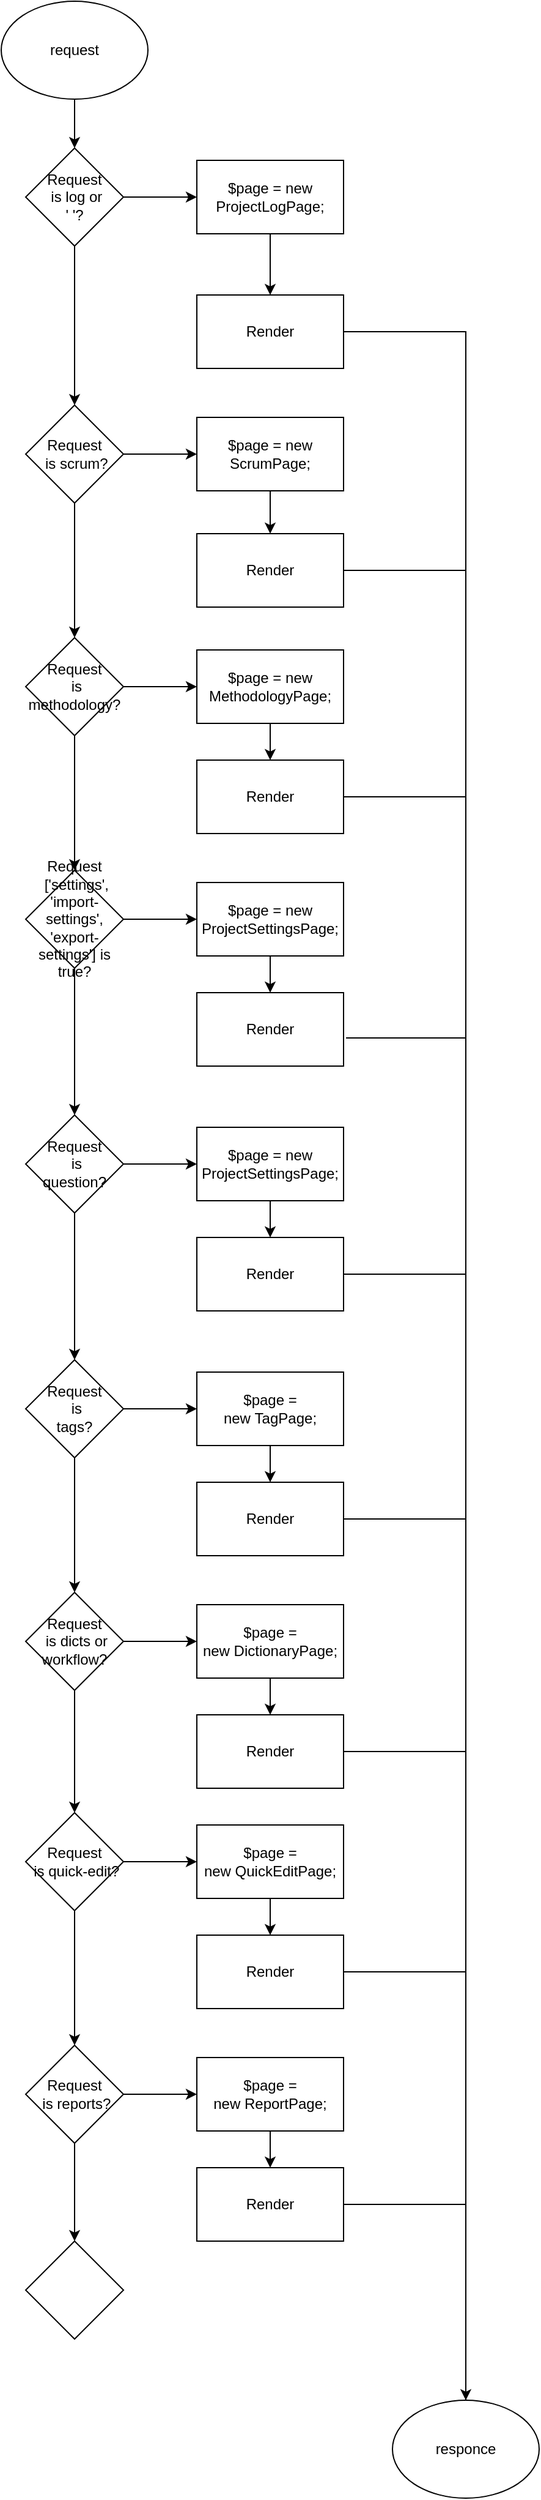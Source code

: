 <mxfile version="23.1.1" type="github">
  <diagram name="Page-1" id="74e2e168-ea6b-b213-b513-2b3c1d86103e">
    <mxGraphModel dx="1120" dy="508" grid="1" gridSize="10" guides="1" tooltips="1" connect="1" arrows="1" fold="1" page="1" pageScale="1" pageWidth="1100" pageHeight="850" background="none" math="0" shadow="0">
      <root>
        <mxCell id="0" />
        <mxCell id="1" parent="0" />
        <mxCell id="rX8bHVws03hy2yk5hLny-1" value="request" style="ellipse;whiteSpace=wrap;html=1;" parent="1" vertex="1">
          <mxGeometry x="40" y="30" width="120" height="80" as="geometry" />
        </mxCell>
        <mxCell id="rX8bHVws03hy2yk5hLny-2" value="responce" style="ellipse;whiteSpace=wrap;html=1;" parent="1" vertex="1">
          <mxGeometry x="360" y="1990" width="120" height="80" as="geometry" />
        </mxCell>
        <mxCell id="rX8bHVws03hy2yk5hLny-13" value="" style="endArrow=classic;html=1;rounded=0;exitX=0.5;exitY=1;exitDx=0;exitDy=0;entryX=0.5;entryY=0;entryDx=0;entryDy=0;" parent="1" source="rX8bHVws03hy2yk5hLny-1" target="rX8bHVws03hy2yk5hLny-14" edge="1">
          <mxGeometry width="50" height="50" relative="1" as="geometry">
            <mxPoint x="500" y="260" as="sourcePoint" />
            <mxPoint x="100" y="140" as="targetPoint" />
          </mxGeometry>
        </mxCell>
        <mxCell id="rX8bHVws03hy2yk5hLny-14" value="Request&lt;br&gt;&amp;nbsp;is log or&lt;br&gt;&#39; &#39;?" style="rhombus;whiteSpace=wrap;html=1;" parent="1" vertex="1">
          <mxGeometry x="60" y="150" width="80" height="80" as="geometry" />
        </mxCell>
        <mxCell id="VlW7znGUgv2M6Y1tv0mL-11" value="Request&lt;br style=&quot;border-color: var(--border-color);&quot;&gt;&amp;nbsp;is scrum?" style="rhombus;whiteSpace=wrap;html=1;" vertex="1" parent="1">
          <mxGeometry x="60" y="360" width="80" height="80" as="geometry" />
        </mxCell>
        <mxCell id="VlW7znGUgv2M6Y1tv0mL-12" value="" style="endArrow=classic;html=1;rounded=0;exitX=0.5;exitY=1;exitDx=0;exitDy=0;" edge="1" parent="1" source="rX8bHVws03hy2yk5hLny-14" target="VlW7znGUgv2M6Y1tv0mL-11">
          <mxGeometry width="50" height="50" relative="1" as="geometry">
            <mxPoint x="340" y="290" as="sourcePoint" />
            <mxPoint x="390" y="240" as="targetPoint" />
          </mxGeometry>
        </mxCell>
        <mxCell id="VlW7znGUgv2M6Y1tv0mL-13" value="$page = new ProjectLogPage;" style="rounded=0;whiteSpace=wrap;html=1;" vertex="1" parent="1">
          <mxGeometry x="200" y="160" width="120" height="60" as="geometry" />
        </mxCell>
        <mxCell id="VlW7znGUgv2M6Y1tv0mL-14" value="" style="endArrow=classic;html=1;rounded=0;exitX=1;exitY=0.5;exitDx=0;exitDy=0;entryX=0;entryY=0.5;entryDx=0;entryDy=0;" edge="1" parent="1" source="rX8bHVws03hy2yk5hLny-14" target="VlW7znGUgv2M6Y1tv0mL-13">
          <mxGeometry width="50" height="50" relative="1" as="geometry">
            <mxPoint x="340" y="290" as="sourcePoint" />
            <mxPoint x="390" y="240" as="targetPoint" />
          </mxGeometry>
        </mxCell>
        <mxCell id="VlW7znGUgv2M6Y1tv0mL-15" value="Render" style="rounded=0;whiteSpace=wrap;html=1;" vertex="1" parent="1">
          <mxGeometry x="200" y="270" width="120" height="60" as="geometry" />
        </mxCell>
        <mxCell id="VlW7znGUgv2M6Y1tv0mL-16" value="" style="endArrow=classic;html=1;rounded=0;exitX=0.5;exitY=1;exitDx=0;exitDy=0;entryX=0.5;entryY=0;entryDx=0;entryDy=0;" edge="1" parent="1" source="VlW7znGUgv2M6Y1tv0mL-13" target="VlW7znGUgv2M6Y1tv0mL-15">
          <mxGeometry width="50" height="50" relative="1" as="geometry">
            <mxPoint x="260" y="290" as="sourcePoint" />
            <mxPoint x="310" y="240" as="targetPoint" />
          </mxGeometry>
        </mxCell>
        <mxCell id="VlW7znGUgv2M6Y1tv0mL-17" value="$page = new ScrumPage;" style="rounded=0;whiteSpace=wrap;html=1;" vertex="1" parent="1">
          <mxGeometry x="200" y="370" width="120" height="60" as="geometry" />
        </mxCell>
        <mxCell id="VlW7znGUgv2M6Y1tv0mL-18" value="" style="endArrow=classic;html=1;rounded=0;exitX=1;exitY=0.5;exitDx=0;exitDy=0;entryX=0;entryY=0.5;entryDx=0;entryDy=0;" edge="1" parent="1" source="VlW7znGUgv2M6Y1tv0mL-11" target="VlW7znGUgv2M6Y1tv0mL-17">
          <mxGeometry width="50" height="50" relative="1" as="geometry">
            <mxPoint x="340" y="390" as="sourcePoint" />
            <mxPoint x="390" y="340" as="targetPoint" />
          </mxGeometry>
        </mxCell>
        <mxCell id="VlW7znGUgv2M6Y1tv0mL-19" value="Request&lt;br style=&quot;border-color: var(--border-color);&quot;&gt;&amp;nbsp;is methodology?" style="rhombus;whiteSpace=wrap;html=1;" vertex="1" parent="1">
          <mxGeometry x="60" y="550" width="80" height="80" as="geometry" />
        </mxCell>
        <mxCell id="VlW7znGUgv2M6Y1tv0mL-20" value="" style="endArrow=classic;html=1;rounded=0;exitX=0.5;exitY=1;exitDx=0;exitDy=0;entryX=0.5;entryY=0;entryDx=0;entryDy=0;" edge="1" parent="1" source="VlW7znGUgv2M6Y1tv0mL-11" target="VlW7znGUgv2M6Y1tv0mL-19">
          <mxGeometry width="50" height="50" relative="1" as="geometry">
            <mxPoint x="340" y="510" as="sourcePoint" />
            <mxPoint x="390" y="460" as="targetPoint" />
          </mxGeometry>
        </mxCell>
        <mxCell id="VlW7znGUgv2M6Y1tv0mL-21" value="$page = new MethodologyPage;" style="rounded=0;whiteSpace=wrap;html=1;" vertex="1" parent="1">
          <mxGeometry x="200" y="560" width="120" height="60" as="geometry" />
        </mxCell>
        <mxCell id="VlW7znGUgv2M6Y1tv0mL-22" value="" style="endArrow=classic;html=1;rounded=0;exitX=1;exitY=0.5;exitDx=0;exitDy=0;entryX=0;entryY=0.5;entryDx=0;entryDy=0;" edge="1" parent="1" source="VlW7znGUgv2M6Y1tv0mL-19" target="VlW7znGUgv2M6Y1tv0mL-21">
          <mxGeometry width="50" height="50" relative="1" as="geometry">
            <mxPoint x="340" y="590" as="sourcePoint" />
            <mxPoint x="390" y="540" as="targetPoint" />
          </mxGeometry>
        </mxCell>
        <mxCell id="VlW7znGUgv2M6Y1tv0mL-23" value="Render" style="rounded=0;whiteSpace=wrap;html=1;" vertex="1" parent="1">
          <mxGeometry x="200" y="465" width="120" height="60" as="geometry" />
        </mxCell>
        <mxCell id="VlW7znGUgv2M6Y1tv0mL-24" value="" style="endArrow=classic;html=1;rounded=0;exitX=0.5;exitY=1;exitDx=0;exitDy=0;entryX=0.5;entryY=0;entryDx=0;entryDy=0;" edge="1" parent="1" source="VlW7znGUgv2M6Y1tv0mL-17" target="VlW7znGUgv2M6Y1tv0mL-23">
          <mxGeometry width="50" height="50" relative="1" as="geometry">
            <mxPoint x="340" y="510" as="sourcePoint" />
            <mxPoint x="390" y="460" as="targetPoint" />
          </mxGeometry>
        </mxCell>
        <mxCell id="VlW7znGUgv2M6Y1tv0mL-25" value="Render" style="rounded=0;whiteSpace=wrap;html=1;" vertex="1" parent="1">
          <mxGeometry x="200" y="650" width="120" height="60" as="geometry" />
        </mxCell>
        <mxCell id="VlW7znGUgv2M6Y1tv0mL-26" value="" style="endArrow=classic;html=1;rounded=0;exitX=0.5;exitY=1;exitDx=0;exitDy=0;entryX=0.5;entryY=0;entryDx=0;entryDy=0;" edge="1" parent="1" source="VlW7znGUgv2M6Y1tv0mL-21" target="VlW7znGUgv2M6Y1tv0mL-25">
          <mxGeometry width="50" height="50" relative="1" as="geometry">
            <mxPoint x="340" y="750" as="sourcePoint" />
            <mxPoint x="390" y="700" as="targetPoint" />
          </mxGeometry>
        </mxCell>
        <mxCell id="VlW7znGUgv2M6Y1tv0mL-27" value="Request&lt;br style=&quot;border-color: var(--border-color);&quot;&gt;&amp;nbsp;[&#39;settings&#39;, &#39;import-settings&#39;, &#39;export-settings&#39;] is true?" style="rhombus;whiteSpace=wrap;html=1;" vertex="1" parent="1">
          <mxGeometry x="60" y="740" width="80" height="80" as="geometry" />
        </mxCell>
        <mxCell id="VlW7znGUgv2M6Y1tv0mL-28" value="" style="endArrow=classic;html=1;rounded=0;exitX=0.5;exitY=1;exitDx=0;exitDy=0;entryX=0.5;entryY=0;entryDx=0;entryDy=0;" edge="1" parent="1" source="VlW7znGUgv2M6Y1tv0mL-19" target="VlW7znGUgv2M6Y1tv0mL-27">
          <mxGeometry width="50" height="50" relative="1" as="geometry">
            <mxPoint x="340" y="750" as="sourcePoint" />
            <mxPoint x="390" y="700" as="targetPoint" />
          </mxGeometry>
        </mxCell>
        <mxCell id="VlW7znGUgv2M6Y1tv0mL-29" value="$page = new ProjectSettingsPage;" style="rounded=0;whiteSpace=wrap;html=1;" vertex="1" parent="1">
          <mxGeometry x="200" y="750" width="120" height="60" as="geometry" />
        </mxCell>
        <mxCell id="VlW7znGUgv2M6Y1tv0mL-30" value="" style="endArrow=classic;html=1;rounded=0;exitX=1;exitY=0.5;exitDx=0;exitDy=0;entryX=0;entryY=0.5;entryDx=0;entryDy=0;" edge="1" parent="1" source="VlW7znGUgv2M6Y1tv0mL-27" target="VlW7znGUgv2M6Y1tv0mL-29">
          <mxGeometry width="50" height="50" relative="1" as="geometry">
            <mxPoint x="340" y="750" as="sourcePoint" />
            <mxPoint x="390" y="700" as="targetPoint" />
          </mxGeometry>
        </mxCell>
        <mxCell id="VlW7znGUgv2M6Y1tv0mL-31" value="Render" style="rounded=0;whiteSpace=wrap;html=1;" vertex="1" parent="1">
          <mxGeometry x="200" y="840" width="120" height="60" as="geometry" />
        </mxCell>
        <mxCell id="VlW7znGUgv2M6Y1tv0mL-32" value="" style="endArrow=classic;html=1;rounded=0;exitX=0.5;exitY=1;exitDx=0;exitDy=0;entryX=0.5;entryY=0;entryDx=0;entryDy=0;" edge="1" parent="1" source="VlW7znGUgv2M6Y1tv0mL-29" target="VlW7znGUgv2M6Y1tv0mL-31">
          <mxGeometry width="50" height="50" relative="1" as="geometry">
            <mxPoint x="340" y="750" as="sourcePoint" />
            <mxPoint x="390" y="700" as="targetPoint" />
          </mxGeometry>
        </mxCell>
        <mxCell id="VlW7znGUgv2M6Y1tv0mL-33" value="Request&lt;br style=&quot;border-color: var(--border-color);&quot;&gt;&amp;nbsp;is&lt;br&gt;question&lt;span style=&quot;background-color: initial;&quot;&gt;?&lt;/span&gt;" style="rhombus;whiteSpace=wrap;html=1;" vertex="1" parent="1">
          <mxGeometry x="60" y="940" width="80" height="80" as="geometry" />
        </mxCell>
        <mxCell id="VlW7znGUgv2M6Y1tv0mL-34" value="" style="endArrow=classic;html=1;rounded=0;exitX=0.5;exitY=1;exitDx=0;exitDy=0;entryX=0.5;entryY=0;entryDx=0;entryDy=0;" edge="1" parent="1" source="VlW7znGUgv2M6Y1tv0mL-27" target="VlW7znGUgv2M6Y1tv0mL-33">
          <mxGeometry width="50" height="50" relative="1" as="geometry">
            <mxPoint x="340" y="970" as="sourcePoint" />
            <mxPoint x="390" y="920" as="targetPoint" />
          </mxGeometry>
        </mxCell>
        <mxCell id="VlW7znGUgv2M6Y1tv0mL-35" value="$page = new ProjectSettingsPage;" style="rounded=0;whiteSpace=wrap;html=1;" vertex="1" parent="1">
          <mxGeometry x="200" y="950" width="120" height="60" as="geometry" />
        </mxCell>
        <mxCell id="VlW7znGUgv2M6Y1tv0mL-36" value="" style="endArrow=classic;html=1;rounded=0;exitX=1;exitY=0.5;exitDx=0;exitDy=0;entryX=0;entryY=0.5;entryDx=0;entryDy=0;" edge="1" parent="1" source="VlW7znGUgv2M6Y1tv0mL-33" target="VlW7znGUgv2M6Y1tv0mL-35">
          <mxGeometry width="50" height="50" relative="1" as="geometry">
            <mxPoint x="340" y="970" as="sourcePoint" />
            <mxPoint x="390" y="920" as="targetPoint" />
          </mxGeometry>
        </mxCell>
        <mxCell id="VlW7znGUgv2M6Y1tv0mL-37" value="Render" style="rounded=0;whiteSpace=wrap;html=1;" vertex="1" parent="1">
          <mxGeometry x="200" y="1040" width="120" height="60" as="geometry" />
        </mxCell>
        <mxCell id="VlW7znGUgv2M6Y1tv0mL-38" value="" style="endArrow=classic;html=1;rounded=0;exitX=0.5;exitY=1;exitDx=0;exitDy=0;entryX=0.5;entryY=0;entryDx=0;entryDy=0;" edge="1" parent="1" source="VlW7znGUgv2M6Y1tv0mL-35" target="VlW7znGUgv2M6Y1tv0mL-37">
          <mxGeometry width="50" height="50" relative="1" as="geometry">
            <mxPoint x="340" y="970" as="sourcePoint" />
            <mxPoint x="390" y="920" as="targetPoint" />
          </mxGeometry>
        </mxCell>
        <mxCell id="VlW7znGUgv2M6Y1tv0mL-39" value="Request&lt;br style=&quot;border-color: var(--border-color);&quot;&gt;&amp;nbsp;is&lt;br&gt;tags&lt;span style=&quot;background-color: initial;&quot;&gt;?&lt;/span&gt;" style="rhombus;whiteSpace=wrap;html=1;" vertex="1" parent="1">
          <mxGeometry x="60" y="1140" width="80" height="80" as="geometry" />
        </mxCell>
        <mxCell id="VlW7znGUgv2M6Y1tv0mL-40" value="$page = new&amp;nbsp;TagPage&lt;span style=&quot;background-color: initial;&quot;&gt;;&lt;/span&gt;" style="rounded=0;whiteSpace=wrap;html=1;" vertex="1" parent="1">
          <mxGeometry x="200" y="1150" width="120" height="60" as="geometry" />
        </mxCell>
        <mxCell id="VlW7znGUgv2M6Y1tv0mL-41" value="Render" style="rounded=0;whiteSpace=wrap;html=1;" vertex="1" parent="1">
          <mxGeometry x="200" y="1240" width="120" height="60" as="geometry" />
        </mxCell>
        <mxCell id="VlW7znGUgv2M6Y1tv0mL-42" value="" style="endArrow=classic;html=1;rounded=0;exitX=1;exitY=0.5;exitDx=0;exitDy=0;entryX=0;entryY=0.5;entryDx=0;entryDy=0;" edge="1" parent="1" source="VlW7znGUgv2M6Y1tv0mL-39" target="VlW7znGUgv2M6Y1tv0mL-40">
          <mxGeometry width="50" height="50" relative="1" as="geometry">
            <mxPoint x="340" y="1330" as="sourcePoint" />
            <mxPoint x="390" y="1280" as="targetPoint" />
          </mxGeometry>
        </mxCell>
        <mxCell id="VlW7znGUgv2M6Y1tv0mL-43" value="" style="endArrow=classic;html=1;rounded=0;exitX=0.5;exitY=1;exitDx=0;exitDy=0;entryX=0.5;entryY=0;entryDx=0;entryDy=0;" edge="1" parent="1" source="VlW7znGUgv2M6Y1tv0mL-40" target="VlW7znGUgv2M6Y1tv0mL-41">
          <mxGeometry width="50" height="50" relative="1" as="geometry">
            <mxPoint x="340" y="1330" as="sourcePoint" />
            <mxPoint x="390" y="1280" as="targetPoint" />
          </mxGeometry>
        </mxCell>
        <mxCell id="VlW7znGUgv2M6Y1tv0mL-44" value="" style="endArrow=classic;html=1;rounded=0;exitX=0.5;exitY=1;exitDx=0;exitDy=0;entryX=0.5;entryY=0;entryDx=0;entryDy=0;" edge="1" parent="1" source="VlW7znGUgv2M6Y1tv0mL-33" target="VlW7znGUgv2M6Y1tv0mL-39">
          <mxGeometry width="50" height="50" relative="1" as="geometry">
            <mxPoint x="340" y="1090" as="sourcePoint" />
            <mxPoint x="390" y="1040" as="targetPoint" />
          </mxGeometry>
        </mxCell>
        <mxCell id="VlW7znGUgv2M6Y1tv0mL-45" value="Request&lt;br style=&quot;border-color: var(--border-color);&quot;&gt;&amp;nbsp;is&amp;nbsp;dicts or&lt;br&gt;workflow&lt;span style=&quot;background-color: initial;&quot;&gt;?&lt;/span&gt;" style="rhombus;whiteSpace=wrap;html=1;" vertex="1" parent="1">
          <mxGeometry x="60" y="1330" width="80" height="80" as="geometry" />
        </mxCell>
        <mxCell id="VlW7znGUgv2M6Y1tv0mL-46" value="$page = new&amp;nbsp;DictionaryPage&lt;span style=&quot;background-color: initial;&quot;&gt;;&lt;/span&gt;" style="rounded=0;whiteSpace=wrap;html=1;" vertex="1" parent="1">
          <mxGeometry x="200" y="1340" width="120" height="60" as="geometry" />
        </mxCell>
        <mxCell id="VlW7znGUgv2M6Y1tv0mL-47" value="" style="endArrow=classic;html=1;rounded=0;exitX=1;exitY=0.5;exitDx=0;exitDy=0;entryX=0;entryY=0.5;entryDx=0;entryDy=0;" edge="1" parent="1" source="VlW7znGUgv2M6Y1tv0mL-45" target="VlW7znGUgv2M6Y1tv0mL-46">
          <mxGeometry width="50" height="50" relative="1" as="geometry">
            <mxPoint x="340" y="1440" as="sourcePoint" />
            <mxPoint x="390" y="1390" as="targetPoint" />
          </mxGeometry>
        </mxCell>
        <mxCell id="VlW7znGUgv2M6Y1tv0mL-48" value="" style="endArrow=classic;html=1;rounded=0;exitX=0.5;exitY=1;exitDx=0;exitDy=0;" edge="1" parent="1" source="VlW7znGUgv2M6Y1tv0mL-39" target="VlW7znGUgv2M6Y1tv0mL-45">
          <mxGeometry width="50" height="50" relative="1" as="geometry">
            <mxPoint x="340" y="1440" as="sourcePoint" />
            <mxPoint x="390" y="1390" as="targetPoint" />
          </mxGeometry>
        </mxCell>
        <mxCell id="VlW7znGUgv2M6Y1tv0mL-49" value="Render" style="rounded=0;whiteSpace=wrap;html=1;" vertex="1" parent="1">
          <mxGeometry x="200" y="1430" width="120" height="60" as="geometry" />
        </mxCell>
        <mxCell id="VlW7znGUgv2M6Y1tv0mL-50" value="" style="endArrow=classic;html=1;rounded=0;exitX=0.5;exitY=1;exitDx=0;exitDy=0;entryX=0.5;entryY=0;entryDx=0;entryDy=0;" edge="1" parent="1" source="VlW7znGUgv2M6Y1tv0mL-46" target="VlW7znGUgv2M6Y1tv0mL-49">
          <mxGeometry width="50" height="50" relative="1" as="geometry">
            <mxPoint x="340" y="1440" as="sourcePoint" />
            <mxPoint x="390" y="1390" as="targetPoint" />
          </mxGeometry>
        </mxCell>
        <mxCell id="VlW7znGUgv2M6Y1tv0mL-51" value="Request&lt;br style=&quot;border-color: var(--border-color);&quot;&gt;&amp;nbsp;is quick-edit&lt;span style=&quot;background-color: initial;&quot;&gt;?&lt;/span&gt;" style="rhombus;whiteSpace=wrap;html=1;" vertex="1" parent="1">
          <mxGeometry x="60" y="1510" width="80" height="80" as="geometry" />
        </mxCell>
        <mxCell id="VlW7znGUgv2M6Y1tv0mL-52" value="$page = new&amp;nbsp;QuickEditPage&lt;span style=&quot;background-color: initial;&quot;&gt;;&lt;/span&gt;" style="rounded=0;whiteSpace=wrap;html=1;" vertex="1" parent="1">
          <mxGeometry x="200" y="1520" width="120" height="60" as="geometry" />
        </mxCell>
        <mxCell id="VlW7znGUgv2M6Y1tv0mL-53" value="" style="endArrow=classic;html=1;rounded=0;exitX=1;exitY=0.5;exitDx=0;exitDy=0;entryX=0;entryY=0.5;entryDx=0;entryDy=0;" edge="1" parent="1" source="VlW7znGUgv2M6Y1tv0mL-51" target="VlW7znGUgv2M6Y1tv0mL-52">
          <mxGeometry width="50" height="50" relative="1" as="geometry">
            <mxPoint x="340" y="1560" as="sourcePoint" />
            <mxPoint x="390" y="1510" as="targetPoint" />
          </mxGeometry>
        </mxCell>
        <mxCell id="VlW7znGUgv2M6Y1tv0mL-54" value="Render" style="rounded=0;whiteSpace=wrap;html=1;" vertex="1" parent="1">
          <mxGeometry x="200" y="1610" width="120" height="60" as="geometry" />
        </mxCell>
        <mxCell id="VlW7znGUgv2M6Y1tv0mL-55" value="" style="endArrow=classic;html=1;rounded=0;exitX=0.5;exitY=1;exitDx=0;exitDy=0;entryX=0.5;entryY=0;entryDx=0;entryDy=0;" edge="1" parent="1" source="VlW7znGUgv2M6Y1tv0mL-52" target="VlW7znGUgv2M6Y1tv0mL-54">
          <mxGeometry width="50" height="50" relative="1" as="geometry">
            <mxPoint x="340" y="1560" as="sourcePoint" />
            <mxPoint x="390" y="1510" as="targetPoint" />
          </mxGeometry>
        </mxCell>
        <mxCell id="VlW7znGUgv2M6Y1tv0mL-56" value="" style="endArrow=classic;html=1;rounded=0;exitX=0.5;exitY=1;exitDx=0;exitDy=0;entryX=0.5;entryY=0;entryDx=0;entryDy=0;" edge="1" parent="1" source="VlW7znGUgv2M6Y1tv0mL-45" target="VlW7znGUgv2M6Y1tv0mL-51">
          <mxGeometry width="50" height="50" relative="1" as="geometry">
            <mxPoint x="340" y="1560" as="sourcePoint" />
            <mxPoint x="390" y="1510" as="targetPoint" />
          </mxGeometry>
        </mxCell>
        <mxCell id="VlW7znGUgv2M6Y1tv0mL-57" value="Request&lt;br style=&quot;border-color: var(--border-color);&quot;&gt;&amp;nbsp;is&amp;nbsp;reports&lt;span style=&quot;background-color: initial;&quot;&gt;?&lt;/span&gt;" style="rhombus;whiteSpace=wrap;html=1;" vertex="1" parent="1">
          <mxGeometry x="60" y="1700" width="80" height="80" as="geometry" />
        </mxCell>
        <mxCell id="VlW7znGUgv2M6Y1tv0mL-58" value="$page = new&amp;nbsp;ReportPage&lt;span style=&quot;background-color: initial;&quot;&gt;;&lt;/span&gt;" style="rounded=0;whiteSpace=wrap;html=1;" vertex="1" parent="1">
          <mxGeometry x="200" y="1710" width="120" height="60" as="geometry" />
        </mxCell>
        <mxCell id="VlW7znGUgv2M6Y1tv0mL-59" value="" style="endArrow=classic;html=1;rounded=0;exitX=1;exitY=0.5;exitDx=0;exitDy=0;" edge="1" parent="1" source="VlW7znGUgv2M6Y1tv0mL-57">
          <mxGeometry width="50" height="50" relative="1" as="geometry">
            <mxPoint x="340" y="1800" as="sourcePoint" />
            <mxPoint x="200" y="1740" as="targetPoint" />
          </mxGeometry>
        </mxCell>
        <mxCell id="VlW7znGUgv2M6Y1tv0mL-61" value="Render" style="rounded=0;whiteSpace=wrap;html=1;" vertex="1" parent="1">
          <mxGeometry x="200" y="1800" width="120" height="60" as="geometry" />
        </mxCell>
        <mxCell id="VlW7znGUgv2M6Y1tv0mL-62" value="" style="endArrow=classic;html=1;rounded=0;exitX=0.5;exitY=1;exitDx=0;exitDy=0;entryX=0.5;entryY=0;entryDx=0;entryDy=0;" edge="1" parent="1" source="VlW7znGUgv2M6Y1tv0mL-58" target="VlW7znGUgv2M6Y1tv0mL-61">
          <mxGeometry width="50" height="50" relative="1" as="geometry">
            <mxPoint x="340" y="1800" as="sourcePoint" />
            <mxPoint x="390" y="1750" as="targetPoint" />
          </mxGeometry>
        </mxCell>
        <mxCell id="VlW7znGUgv2M6Y1tv0mL-63" value="" style="endArrow=classic;html=1;rounded=0;exitX=0.5;exitY=1;exitDx=0;exitDy=0;entryX=0.5;entryY=0;entryDx=0;entryDy=0;" edge="1" parent="1" source="VlW7znGUgv2M6Y1tv0mL-51" target="VlW7znGUgv2M6Y1tv0mL-57">
          <mxGeometry width="50" height="50" relative="1" as="geometry">
            <mxPoint x="340" y="1800" as="sourcePoint" />
            <mxPoint x="390" y="1750" as="targetPoint" />
          </mxGeometry>
        </mxCell>
        <mxCell id="VlW7znGUgv2M6Y1tv0mL-64" value="" style="rhombus;whiteSpace=wrap;html=1;" vertex="1" parent="1">
          <mxGeometry x="60" y="1860" width="80" height="80" as="geometry" />
        </mxCell>
        <mxCell id="VlW7znGUgv2M6Y1tv0mL-65" value="" style="endArrow=classic;html=1;rounded=0;exitX=0.5;exitY=1;exitDx=0;exitDy=0;entryX=0.5;entryY=0;entryDx=0;entryDy=0;" edge="1" parent="1" source="VlW7znGUgv2M6Y1tv0mL-57" target="VlW7znGUgv2M6Y1tv0mL-64">
          <mxGeometry width="50" height="50" relative="1" as="geometry">
            <mxPoint x="340" y="1920" as="sourcePoint" />
            <mxPoint x="390" y="1870" as="targetPoint" />
          </mxGeometry>
        </mxCell>
        <mxCell id="VlW7znGUgv2M6Y1tv0mL-66" value="" style="endArrow=classic;html=1;rounded=0;exitX=1;exitY=0.5;exitDx=0;exitDy=0;entryX=0.5;entryY=0;entryDx=0;entryDy=0;" edge="1" parent="1" source="VlW7znGUgv2M6Y1tv0mL-15" target="rX8bHVws03hy2yk5hLny-2">
          <mxGeometry width="50" height="50" relative="1" as="geometry">
            <mxPoint x="380" y="180" as="sourcePoint" />
            <mxPoint x="480" y="1980" as="targetPoint" />
            <Array as="points">
              <mxPoint x="420" y="300" />
            </Array>
          </mxGeometry>
        </mxCell>
        <mxCell id="VlW7znGUgv2M6Y1tv0mL-67" value="" style="endArrow=none;html=1;rounded=0;exitX=1;exitY=0.5;exitDx=0;exitDy=0;entryX=0.5;entryY=0;entryDx=0;entryDy=0;" edge="1" parent="1" source="VlW7znGUgv2M6Y1tv0mL-23" target="rX8bHVws03hy2yk5hLny-2">
          <mxGeometry width="50" height="50" relative="1" as="geometry">
            <mxPoint x="340" y="260" as="sourcePoint" />
            <mxPoint x="420" y="495" as="targetPoint" />
            <Array as="points">
              <mxPoint x="420" y="495" />
            </Array>
          </mxGeometry>
        </mxCell>
        <mxCell id="VlW7znGUgv2M6Y1tv0mL-68" value="" style="endArrow=none;html=1;rounded=0;exitX=1;exitY=0.5;exitDx=0;exitDy=0;entryX=0.5;entryY=0;entryDx=0;entryDy=0;" edge="1" parent="1" source="VlW7znGUgv2M6Y1tv0mL-25" target="rX8bHVws03hy2yk5hLny-2">
          <mxGeometry width="50" height="50" relative="1" as="geometry">
            <mxPoint x="340" y="620" as="sourcePoint" />
            <mxPoint x="390" y="570" as="targetPoint" />
            <Array as="points">
              <mxPoint x="420" y="680" />
            </Array>
          </mxGeometry>
        </mxCell>
        <mxCell id="VlW7znGUgv2M6Y1tv0mL-69" value="" style="endArrow=none;html=1;rounded=0;exitX=1.017;exitY=0.617;exitDx=0;exitDy=0;exitPerimeter=0;entryX=0.5;entryY=0;entryDx=0;entryDy=0;" edge="1" parent="1" source="VlW7znGUgv2M6Y1tv0mL-31" target="rX8bHVws03hy2yk5hLny-2">
          <mxGeometry width="50" height="50" relative="1" as="geometry">
            <mxPoint x="340" y="860" as="sourcePoint" />
            <mxPoint x="390" y="810" as="targetPoint" />
            <Array as="points">
              <mxPoint x="420" y="877" />
            </Array>
          </mxGeometry>
        </mxCell>
        <mxCell id="VlW7znGUgv2M6Y1tv0mL-70" value="" style="endArrow=none;html=1;rounded=0;exitX=1;exitY=0.5;exitDx=0;exitDy=0;entryX=0.5;entryY=0;entryDx=0;entryDy=0;" edge="1" parent="1" source="VlW7znGUgv2M6Y1tv0mL-37" target="rX8bHVws03hy2yk5hLny-2">
          <mxGeometry width="50" height="50" relative="1" as="geometry">
            <mxPoint x="340" y="980" as="sourcePoint" />
            <mxPoint x="390" y="930" as="targetPoint" />
            <Array as="points">
              <mxPoint x="420" y="1070" />
            </Array>
          </mxGeometry>
        </mxCell>
        <mxCell id="VlW7znGUgv2M6Y1tv0mL-71" value="" style="endArrow=none;html=1;rounded=0;exitX=1;exitY=0.5;exitDx=0;exitDy=0;entryX=0.5;entryY=0;entryDx=0;entryDy=0;" edge="1" parent="1" source="VlW7znGUgv2M6Y1tv0mL-41" target="rX8bHVws03hy2yk5hLny-2">
          <mxGeometry width="50" height="50" relative="1" as="geometry">
            <mxPoint x="340" y="1340" as="sourcePoint" />
            <mxPoint x="390" y="1290" as="targetPoint" />
            <Array as="points">
              <mxPoint x="420" y="1270" />
            </Array>
          </mxGeometry>
        </mxCell>
        <mxCell id="VlW7znGUgv2M6Y1tv0mL-72" value="" style="endArrow=none;html=1;rounded=0;exitX=1;exitY=0.5;exitDx=0;exitDy=0;entryX=0.5;entryY=0;entryDx=0;entryDy=0;" edge="1" parent="1" source="VlW7znGUgv2M6Y1tv0mL-49" target="rX8bHVws03hy2yk5hLny-2">
          <mxGeometry width="50" height="50" relative="1" as="geometry">
            <mxPoint x="340" y="1460" as="sourcePoint" />
            <mxPoint x="390" y="1410" as="targetPoint" />
            <Array as="points">
              <mxPoint x="420" y="1460" />
            </Array>
          </mxGeometry>
        </mxCell>
        <mxCell id="VlW7znGUgv2M6Y1tv0mL-73" value="" style="endArrow=none;html=1;rounded=0;exitX=1;exitY=0.5;exitDx=0;exitDy=0;entryX=0.5;entryY=0;entryDx=0;entryDy=0;" edge="1" parent="1" source="VlW7znGUgv2M6Y1tv0mL-54" target="rX8bHVws03hy2yk5hLny-2">
          <mxGeometry width="50" height="50" relative="1" as="geometry">
            <mxPoint x="340" y="1700" as="sourcePoint" />
            <mxPoint x="390" y="1650" as="targetPoint" />
            <Array as="points">
              <mxPoint x="420" y="1640" />
            </Array>
          </mxGeometry>
        </mxCell>
        <mxCell id="VlW7znGUgv2M6Y1tv0mL-74" value="" style="endArrow=none;html=1;rounded=0;exitX=1;exitY=0.5;exitDx=0;exitDy=0;entryX=0.5;entryY=0;entryDx=0;entryDy=0;" edge="1" parent="1" source="VlW7znGUgv2M6Y1tv0mL-61" target="rX8bHVws03hy2yk5hLny-2">
          <mxGeometry width="50" height="50" relative="1" as="geometry">
            <mxPoint x="340" y="1820" as="sourcePoint" />
            <mxPoint x="360" y="1970" as="targetPoint" />
            <Array as="points">
              <mxPoint x="420" y="1830" />
            </Array>
          </mxGeometry>
        </mxCell>
      </root>
    </mxGraphModel>
  </diagram>
</mxfile>

